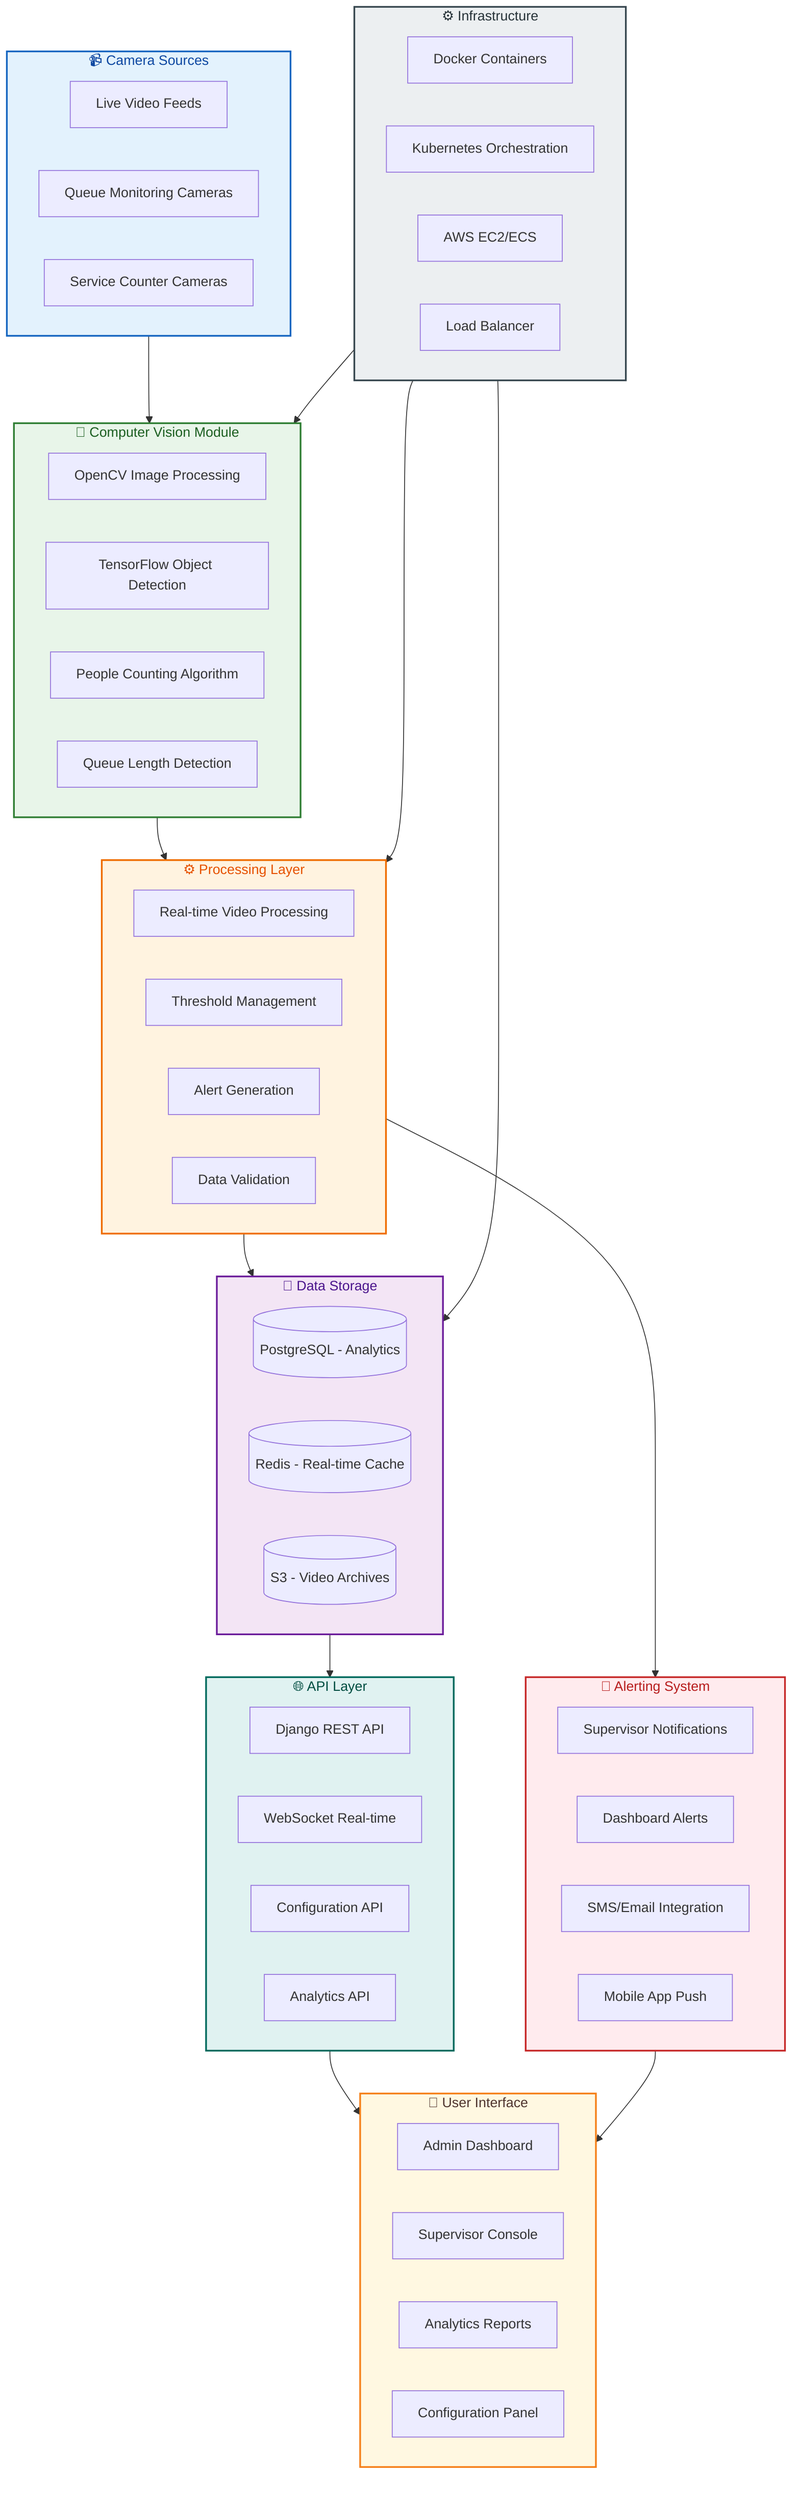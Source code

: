 ---
config:
  layout: dagre
---
flowchart TD
    subgraph CAM["📹 Camera Sources"]
        A["Live Video Feeds"]
        B["Queue Monitoring Cameras"]
        C["Service Counter Cameras"]
    end
    
    subgraph CV["🤖 Computer Vision Module"]
        D["OpenCV Image Processing"]
        E["TensorFlow Object Detection"]
        F["People Counting Algorithm"]
        G["Queue Length Detection"]
    end
    
    subgraph PROC["⚙️ Processing Layer"]
        H["Real-time Video Processing"]
        I["Threshold Management"]
        J["Alert Generation"]
        K["Data Validation"]
    end
    
    subgraph STORAGE["💾 Data Storage"]
        M[("PostgreSQL - Analytics")]
        N[("Redis - Real-time Cache")]
        O[("S3 - Video Archives")]
    end
    
    subgraph ALERT["🚨 Alerting System"]
        P["Supervisor Notifications"]
        Q["Dashboard Alerts"]
        R["SMS/Email Integration"]
        S["Mobile App Push"]
    end
    
    subgraph API["🌐 API Layer"]
        T["Django REST API"]
        U["WebSocket Real-time"]
        V["Configuration API"]
        W["Analytics API"]
    end
    
    subgraph UI["🎨 User Interface"]
        X["Admin Dashboard"]
        Y["Supervisor Console"]
        Z["Analytics Reports"]
        AA["Configuration Panel"]
    end
    
    subgraph INFRA["⚙️ Infrastructure"]
        BB["Docker Containers"]
        CC["Kubernetes Orchestration"]
        DD["AWS EC2/ECS"]
        EE["Load Balancer"]
    end
    
    CAM --> CV
    CV --> PROC
    PROC --> STORAGE
    PROC --> ALERT
    STORAGE --> API
    API --> UI
    ALERT --> UI
    INFRA --> CV
    INFRA --> PROC
    INFRA --> STORAGE
    
    classDef camera fill:#E3F2FD,stroke:#1565C0,stroke-width:2px,color:#0D47A1
    classDef vision fill:#E8F5E9,stroke:#2E7D32,stroke-width:2px,color:#1B5E20
    classDef processing fill:#FFF3E0,stroke:#EF6C00,stroke-width:2px,color:#E65100
    classDef storage fill:#F3E5F5,stroke:#6A1B9A,stroke-width:2px,color:#4A148C
    classDef alerting fill:#FFEBEE,stroke:#C62828,stroke-width:2px,color:#B71C1C
    classDef api fill:#E0F2F1,stroke:#00695C,stroke-width:2px,color:#004D40
    classDef ui fill:#FFF8E1,stroke:#F57F17,stroke-width:2px,color:#4E342E
    classDef infra fill:#ECEFF1,stroke:#37474F,stroke-width:2px,color:#263238
    
    class CAM camera
    class CV vision
    class PROC processing
    class STORAGE storage
    class ALERT alerting
    class API api
    class UI ui
    class INFRA infra
